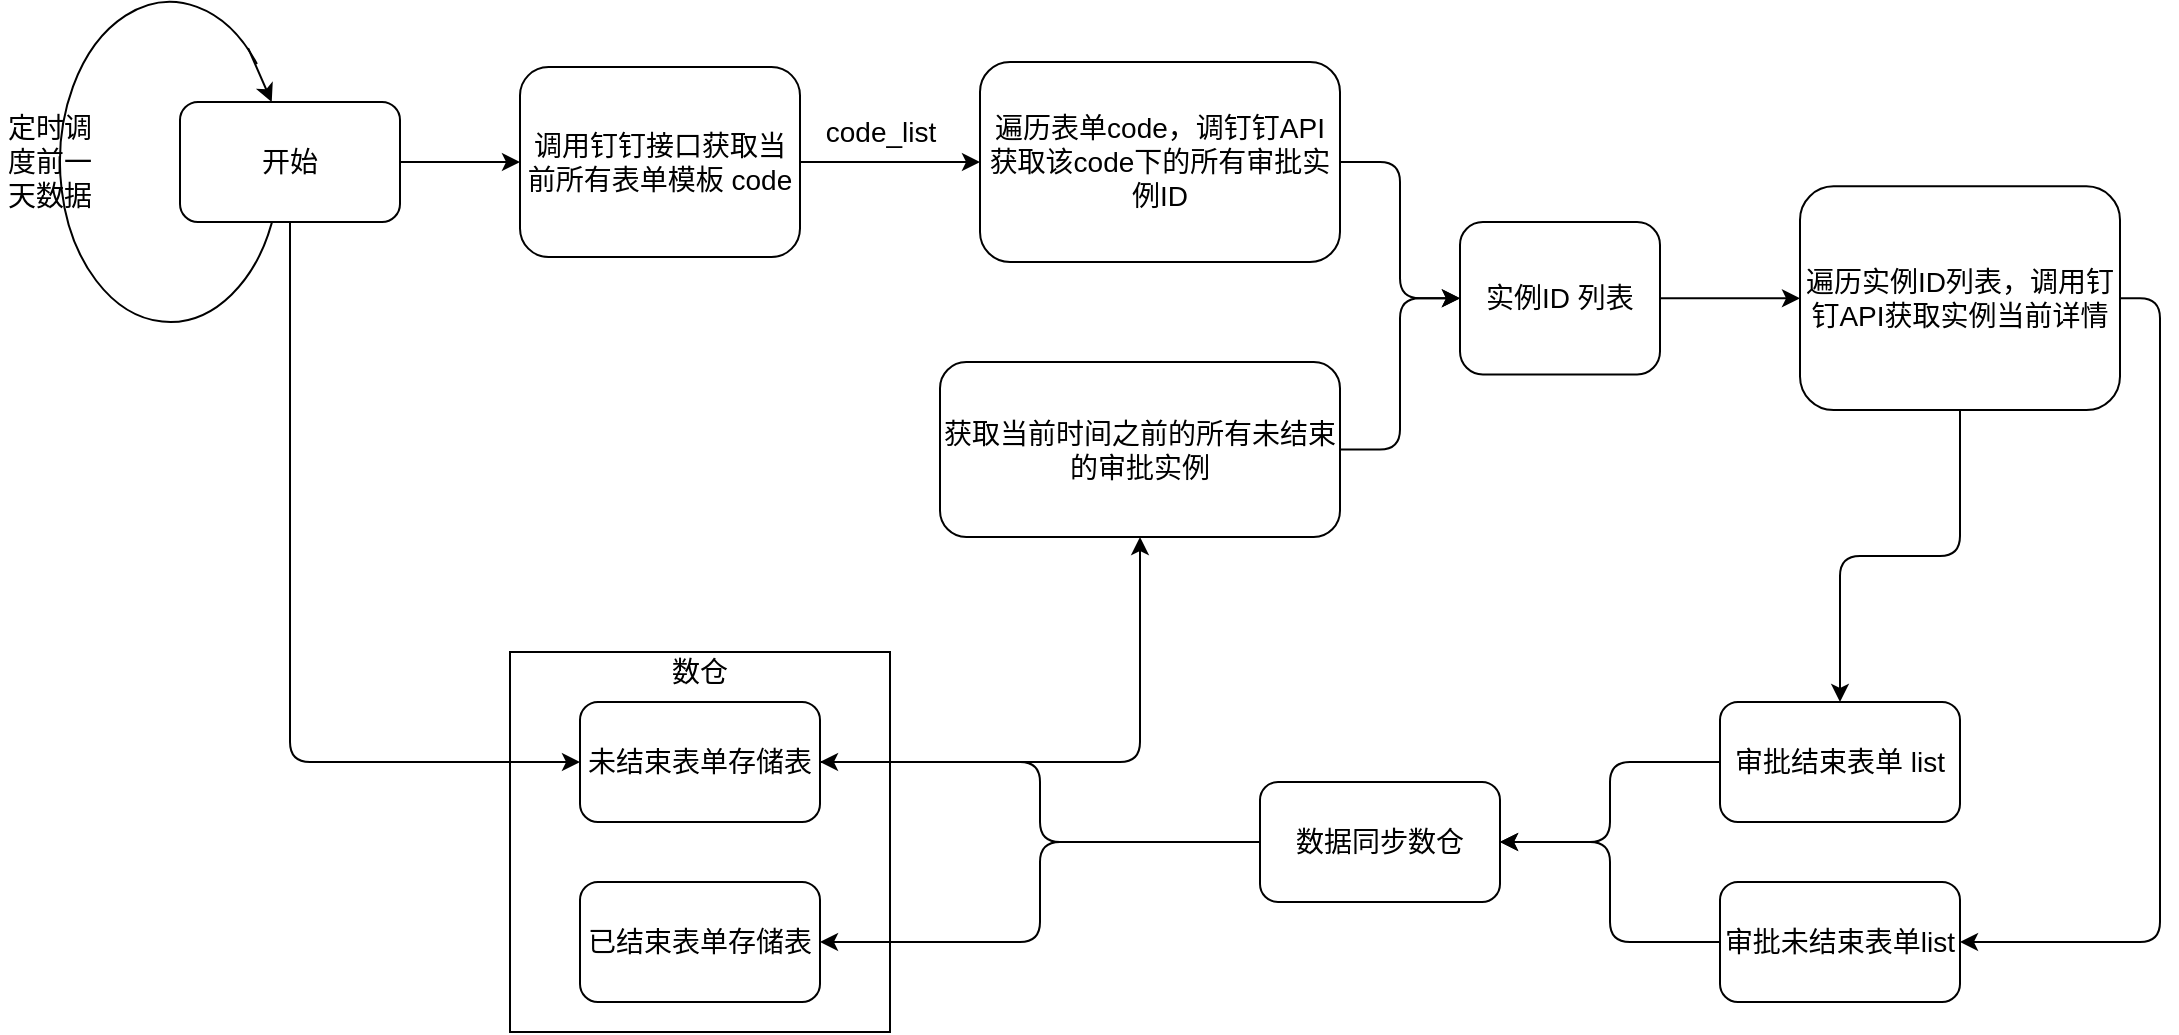 <mxfile version="21.6.6" type="github" pages="2">
  <diagram name="第 1 页" id="ZSpEMxjX2LNw_D8kyEfc">
    <mxGraphModel dx="1088" dy="565" grid="1" gridSize="10" guides="1" tooltips="1" connect="1" arrows="1" fold="1" page="1" pageScale="1" pageWidth="827" pageHeight="1169" math="0" shadow="0">
      <root>
        <mxCell id="0" />
        <mxCell id="1" parent="0" />
        <mxCell id="OSjifvBMohGzfQW-HvaH-45" value="" style="whiteSpace=wrap;html=1;aspect=fixed;textOpacity=0;" parent="1" vertex="1">
          <mxGeometry x="275" y="445" width="190" height="190" as="geometry" />
        </mxCell>
        <mxCell id="OSjifvBMohGzfQW-HvaH-5" value="" style="verticalLabelPosition=bottom;verticalAlign=top;html=1;shape=mxgraph.basic.arc;startAngle=0.3;endAngle=0.145;hachureGap=4;fontFamily=Architects Daughter;fontSource=https%3A%2F%2Ffonts.googleapis.com%2Fcss%3Ffamily%3DArchitects%2BDaughter;fontSize=14;rounded=0;" parent="1" vertex="1">
          <mxGeometry x="50" y="120" width="110" height="160" as="geometry" />
        </mxCell>
        <mxCell id="OSjifvBMohGzfQW-HvaH-15" style="edgeStyle=orthogonalEdgeStyle;orthogonalLoop=1;jettySize=auto;html=1;entryX=0;entryY=0.5;entryDx=0;entryDy=0;fontSize=14;" parent="1" source="OSjifvBMohGzfQW-HvaH-6" target="OSjifvBMohGzfQW-HvaH-27" edge="1">
          <mxGeometry relative="1" as="geometry">
            <mxPoint x="274" y="155" as="targetPoint" />
          </mxGeometry>
        </mxCell>
        <mxCell id="OSjifvBMohGzfQW-HvaH-6" value="开始" style="rounded=1;whiteSpace=wrap;html=1;fontSize=14;" parent="1" vertex="1">
          <mxGeometry x="110" y="170" width="110" height="60" as="geometry" />
        </mxCell>
        <mxCell id="OSjifvBMohGzfQW-HvaH-8" value="" style="endArrow=classic;html=1;entryX=0.417;entryY=0;entryDx=0;entryDy=0;entryPerimeter=0;exitX=0.855;exitY=0.144;exitDx=0;exitDy=0;exitPerimeter=0;fontSize=14;" parent="1" source="OSjifvBMohGzfQW-HvaH-5" target="OSjifvBMohGzfQW-HvaH-6" edge="1">
          <mxGeometry width="50" height="50" relative="1" as="geometry">
            <mxPoint x="150" y="150" as="sourcePoint" />
            <mxPoint x="170" y="130" as="targetPoint" />
          </mxGeometry>
        </mxCell>
        <mxCell id="OSjifvBMohGzfQW-HvaH-9" value="定时调度前一天数据" style="text;html=1;strokeColor=none;fillColor=none;align=center;verticalAlign=middle;whiteSpace=wrap;rounded=0;fontSize=14;" parent="1" vertex="1">
          <mxGeometry x="20" y="155" width="50" height="90" as="geometry" />
        </mxCell>
        <mxCell id="OSjifvBMohGzfQW-HvaH-17" value="" style="edgeStyle=orthogonalEdgeStyle;orthogonalLoop=1;jettySize=auto;html=1;fontSize=14;exitX=1;exitY=0.5;exitDx=0;exitDy=0;" parent="1" source="OSjifvBMohGzfQW-HvaH-27" target="OSjifvBMohGzfQW-HvaH-28" edge="1">
          <mxGeometry relative="1" as="geometry">
            <mxPoint x="414" y="155" as="sourcePoint" />
            <mxPoint x="510" y="200" as="targetPoint" />
          </mxGeometry>
        </mxCell>
        <mxCell id="OSjifvBMohGzfQW-HvaH-18" value="code_list" style="text;html=1;align=center;verticalAlign=middle;resizable=0;points=[];autosize=1;strokeColor=none;fillColor=none;fontSize=14;" parent="1" vertex="1">
          <mxGeometry x="420" y="170" width="80" height="30" as="geometry" />
        </mxCell>
        <mxCell id="OSjifvBMohGzfQW-HvaH-26" value="" style="edgeStyle=orthogonalEdgeStyle;orthogonalLoop=1;jettySize=auto;html=1;exitX=1;exitY=0.5;exitDx=0;exitDy=0;" parent="1" source="OSjifvBMohGzfQW-HvaH-43" target="OSjifvBMohGzfQW-HvaH-25" edge="1">
          <mxGeometry relative="1" as="geometry">
            <mxPoint x="420" y="365" as="sourcePoint" />
          </mxGeometry>
        </mxCell>
        <mxCell id="OSjifvBMohGzfQW-HvaH-50" value="" style="edgeStyle=orthogonalEdgeStyle;orthogonalLoop=1;jettySize=auto;html=1;" parent="1" source="OSjifvBMohGzfQW-HvaH-25" target="OSjifvBMohGzfQW-HvaH-29" edge="1">
          <mxGeometry relative="1" as="geometry" />
        </mxCell>
        <mxCell id="OSjifvBMohGzfQW-HvaH-25" value="获取当前时间之前的所有未结束的审批实例" style="whiteSpace=wrap;html=1;fontSize=14;rounded=1;" parent="1" vertex="1">
          <mxGeometry x="490" y="300" width="200" height="87.5" as="geometry" />
        </mxCell>
        <mxCell id="OSjifvBMohGzfQW-HvaH-27" value="调用钉钉接口获取当前所有表单模板 code" style="rounded=1;whiteSpace=wrap;html=1;fontSize=14;" parent="1" vertex="1">
          <mxGeometry x="280" y="152.5" width="140" height="95" as="geometry" />
        </mxCell>
        <mxCell id="OSjifvBMohGzfQW-HvaH-49" value="" style="edgeStyle=orthogonalEdgeStyle;orthogonalLoop=1;jettySize=auto;html=1;" parent="1" source="OSjifvBMohGzfQW-HvaH-28" target="OSjifvBMohGzfQW-HvaH-29" edge="1">
          <mxGeometry relative="1" as="geometry" />
        </mxCell>
        <mxCell id="OSjifvBMohGzfQW-HvaH-28" value="遍历表单code，调钉钉API获取该code下的所有审批实例ID" style="rounded=1;whiteSpace=wrap;html=1;fontSize=14;" parent="1" vertex="1">
          <mxGeometry x="510" y="150" width="180" height="100" as="geometry" />
        </mxCell>
        <mxCell id="OSjifvBMohGzfQW-HvaH-33" value="" style="edgeStyle=orthogonalEdgeStyle;orthogonalLoop=1;jettySize=auto;html=1;" parent="1" source="OSjifvBMohGzfQW-HvaH-29" target="OSjifvBMohGzfQW-HvaH-32" edge="1">
          <mxGeometry relative="1" as="geometry" />
        </mxCell>
        <mxCell id="OSjifvBMohGzfQW-HvaH-29" value="实例ID 列表" style="whiteSpace=wrap;html=1;fontSize=14;rounded=1;" parent="1" vertex="1">
          <mxGeometry x="750" y="230" width="100" height="76.25" as="geometry" />
        </mxCell>
        <mxCell id="OSjifvBMohGzfQW-HvaH-35" value="" style="edgeStyle=orthogonalEdgeStyle;orthogonalLoop=1;jettySize=auto;html=1;" parent="1" source="OSjifvBMohGzfQW-HvaH-32" target="OSjifvBMohGzfQW-HvaH-34" edge="1">
          <mxGeometry relative="1" as="geometry" />
        </mxCell>
        <mxCell id="OSjifvBMohGzfQW-HvaH-37" value="" style="edgeStyle=orthogonalEdgeStyle;orthogonalLoop=1;jettySize=auto;html=1;exitX=1;exitY=0.5;exitDx=0;exitDy=0;entryX=1;entryY=0.5;entryDx=0;entryDy=0;" parent="1" source="OSjifvBMohGzfQW-HvaH-32" target="OSjifvBMohGzfQW-HvaH-36" edge="1">
          <mxGeometry relative="1" as="geometry">
            <mxPoint x="1120" y="384.06" as="sourcePoint" />
            <mxPoint x="1060" y="558.75" as="targetPoint" />
          </mxGeometry>
        </mxCell>
        <mxCell id="OSjifvBMohGzfQW-HvaH-32" value="遍历实例ID列表，调用钉钉API获取实例当前详情" style="whiteSpace=wrap;html=1;fontSize=14;rounded=1;" parent="1" vertex="1">
          <mxGeometry x="920" y="212.18" width="160" height="111.88" as="geometry" />
        </mxCell>
        <mxCell id="OSjifvBMohGzfQW-HvaH-53" value="" style="edgeStyle=orthogonalEdgeStyle;orthogonalLoop=1;jettySize=auto;html=1;" parent="1" source="OSjifvBMohGzfQW-HvaH-34" target="OSjifvBMohGzfQW-HvaH-38" edge="1">
          <mxGeometry relative="1" as="geometry" />
        </mxCell>
        <mxCell id="OSjifvBMohGzfQW-HvaH-34" value="审批结束表单 list" style="whiteSpace=wrap;html=1;fontSize=14;rounded=1;" parent="1" vertex="1">
          <mxGeometry x="880" y="470" width="120" height="60" as="geometry" />
        </mxCell>
        <mxCell id="OSjifvBMohGzfQW-HvaH-54" value="" style="edgeStyle=orthogonalEdgeStyle;orthogonalLoop=1;jettySize=auto;html=1;" parent="1" source="OSjifvBMohGzfQW-HvaH-36" target="OSjifvBMohGzfQW-HvaH-38" edge="1">
          <mxGeometry relative="1" as="geometry" />
        </mxCell>
        <mxCell id="OSjifvBMohGzfQW-HvaH-36" value="审批未结束表单list" style="whiteSpace=wrap;html=1;fontSize=14;rounded=1;" parent="1" vertex="1">
          <mxGeometry x="880" y="560" width="120" height="60" as="geometry" />
        </mxCell>
        <mxCell id="OSjifvBMohGzfQW-HvaH-38" value="数据同步数仓" style="rounded=1;whiteSpace=wrap;html=1;fontSize=14;" parent="1" vertex="1">
          <mxGeometry x="650" y="510" width="120" height="60" as="geometry" />
        </mxCell>
        <mxCell id="OSjifvBMohGzfQW-HvaH-43" value="未结束表单存储表" style="rounded=1;whiteSpace=wrap;html=1;fontSize=14;" parent="1" vertex="1">
          <mxGeometry x="310" y="470" width="120" height="60" as="geometry" />
        </mxCell>
        <mxCell id="OSjifvBMohGzfQW-HvaH-44" value="已结束表单存储表" style="rounded=1;whiteSpace=wrap;html=1;fontSize=14;" parent="1" vertex="1">
          <mxGeometry x="310" y="560" width="120" height="60" as="geometry" />
        </mxCell>
        <mxCell id="OSjifvBMohGzfQW-HvaH-47" value="数仓" style="text;html=1;strokeColor=none;fillColor=none;align=center;verticalAlign=middle;whiteSpace=wrap;rounded=0;fontSize=14;" parent="1" vertex="1">
          <mxGeometry x="340" y="440" width="60" height="30" as="geometry" />
        </mxCell>
        <mxCell id="OSjifvBMohGzfQW-HvaH-48" value="" style="edgeStyle=orthogonalEdgeStyle;orthogonalLoop=1;jettySize=auto;html=1;exitX=0.5;exitY=1;exitDx=0;exitDy=0;entryX=0;entryY=0.5;entryDx=0;entryDy=0;" parent="1" source="OSjifvBMohGzfQW-HvaH-6" target="OSjifvBMohGzfQW-HvaH-43" edge="1">
          <mxGeometry relative="1" as="geometry">
            <mxPoint x="119.5" y="361" as="sourcePoint" />
            <mxPoint x="279.5" y="270" as="targetPoint" />
          </mxGeometry>
        </mxCell>
        <mxCell id="OSjifvBMohGzfQW-HvaH-51" value="" style="edgeStyle=orthogonalEdgeStyle;orthogonalLoop=1;jettySize=auto;html=1;exitX=0;exitY=0.5;exitDx=0;exitDy=0;entryX=1;entryY=0.5;entryDx=0;entryDy=0;" parent="1" source="OSjifvBMohGzfQW-HvaH-38" target="OSjifvBMohGzfQW-HvaH-43" edge="1">
          <mxGeometry relative="1" as="geometry">
            <mxPoint x="440" y="510" as="sourcePoint" />
            <mxPoint x="600" y="398" as="targetPoint" />
          </mxGeometry>
        </mxCell>
        <mxCell id="OSjifvBMohGzfQW-HvaH-52" value="" style="edgeStyle=orthogonalEdgeStyle;orthogonalLoop=1;jettySize=auto;html=1;exitX=0;exitY=0.5;exitDx=0;exitDy=0;" parent="1" source="OSjifvBMohGzfQW-HvaH-38" target="OSjifvBMohGzfQW-HvaH-44" edge="1">
          <mxGeometry relative="1" as="geometry">
            <mxPoint x="450" y="520" as="sourcePoint" />
            <mxPoint x="610" y="408" as="targetPoint" />
          </mxGeometry>
        </mxCell>
      </root>
    </mxGraphModel>
  </diagram>
  <diagram id="N6Qf_T4d1g0MsVYawxWN" name="第 2 页">
    <mxGraphModel dx="1785" dy="497" grid="1" gridSize="10" guides="1" tooltips="1" connect="1" arrows="1" fold="1" page="1" pageScale="1" pageWidth="827" pageHeight="1169" math="0" shadow="0">
      <root>
        <mxCell id="0" />
        <mxCell id="1" parent="0" />
        <mxCell id="N0nFYxH2VKQ8ynAPQaa9-21" value="" style="rounded=0;whiteSpace=wrap;html=1;" vertex="1" parent="1">
          <mxGeometry x="-50" y="110" width="320" height="110" as="geometry" />
        </mxCell>
        <mxCell id="N0nFYxH2VKQ8ynAPQaa9-5" value="" style="edgeStyle=orthogonalEdgeStyle;orthogonalLoop=1;jettySize=auto;html=1;" edge="1" parent="1" source="N0nFYxH2VKQ8ynAPQaa9-1" target="N0nFYxH2VKQ8ynAPQaa9-4">
          <mxGeometry relative="1" as="geometry" />
        </mxCell>
        <mxCell id="N0nFYxH2VKQ8ynAPQaa9-1" value="钉钉回调" style="rounded=1;whiteSpace=wrap;html=1;fontSize=14;" vertex="1" parent="1">
          <mxGeometry x="140" y="150" width="120" height="60" as="geometry" />
        </mxCell>
        <mxCell id="N0nFYxH2VKQ8ynAPQaa9-3" value="" style="edgeStyle=orthogonalEdgeStyle;orthogonalLoop=1;jettySize=auto;html=1;" edge="1" parent="1" source="N0nFYxH2VKQ8ynAPQaa9-2" target="N0nFYxH2VKQ8ynAPQaa9-1">
          <mxGeometry relative="1" as="geometry" />
        </mxCell>
        <mxCell id="N0nFYxH2VKQ8ynAPQaa9-2" value="审批实例状态变更：提交、审批完成" style="rounded=1;whiteSpace=wrap;html=1;fontSize=14;" vertex="1" parent="1">
          <mxGeometry x="-40" y="150" width="120" height="60" as="geometry" />
        </mxCell>
        <mxCell id="N0nFYxH2VKQ8ynAPQaa9-10" value="" style="edgeStyle=orthogonalEdgeStyle;orthogonalLoop=1;jettySize=auto;html=1;" edge="1" parent="1" source="N0nFYxH2VKQ8ynAPQaa9-4" target="N0nFYxH2VKQ8ynAPQaa9-9">
          <mxGeometry relative="1" as="geometry" />
        </mxCell>
        <mxCell id="N0nFYxH2VKQ8ynAPQaa9-4" value="应用的监听接口" style="whiteSpace=wrap;html=1;fontSize=14;rounded=1;" vertex="1" parent="1">
          <mxGeometry x="354" y="150" width="120" height="60" as="geometry" />
        </mxCell>
        <mxCell id="N0nFYxH2VKQ8ynAPQaa9-8" value="发消息" style="text;html=1;strokeColor=none;fillColor=none;align=center;verticalAlign=middle;whiteSpace=wrap;rounded=0;fontSize=14;" vertex="1" parent="1">
          <mxGeometry x="280" y="150" width="60" height="30" as="geometry" />
        </mxCell>
        <mxCell id="N0nFYxH2VKQ8ynAPQaa9-14" value="" style="edgeStyle=orthogonalEdgeStyle;orthogonalLoop=1;jettySize=auto;html=1;" edge="1" parent="1" source="N0nFYxH2VKQ8ynAPQaa9-9" target="N0nFYxH2VKQ8ynAPQaa9-13">
          <mxGeometry relative="1" as="geometry" />
        </mxCell>
        <mxCell id="N0nFYxH2VKQ8ynAPQaa9-9" value="获取到审批实例ID&lt;br&gt;调用钉钉API查询审批详情" style="whiteSpace=wrap;html=1;fontSize=14;rounded=1;" vertex="1" parent="1">
          <mxGeometry x="530" y="135" width="136" height="90" as="geometry" />
        </mxCell>
        <mxCell id="N0nFYxH2VKQ8ynAPQaa9-11" value="存储到holo" style="whiteSpace=wrap;html=1;fontSize=14;rounded=1;" vertex="1" parent="1">
          <mxGeometry x="538" y="410" width="120" height="60" as="geometry" />
        </mxCell>
        <mxCell id="N0nFYxH2VKQ8ynAPQaa9-16" value="" style="edgeStyle=orthogonalEdgeStyle;orthogonalLoop=1;jettySize=auto;html=1;" edge="1" parent="1" source="N0nFYxH2VKQ8ynAPQaa9-13" target="N0nFYxH2VKQ8ynAPQaa9-15">
          <mxGeometry relative="1" as="geometry" />
        </mxCell>
        <mxCell id="N0nFYxH2VKQ8ynAPQaa9-19" value="" style="edgeStyle=orthogonalEdgeStyle;orthogonalLoop=1;jettySize=auto;html=1;" edge="1" parent="1" source="N0nFYxH2VKQ8ynAPQaa9-13" target="N0nFYxH2VKQ8ynAPQaa9-11">
          <mxGeometry relative="1" as="geometry" />
        </mxCell>
        <mxCell id="N0nFYxH2VKQ8ynAPQaa9-13" value="检测未完成审批状态是否发生变动" style="rhombus;whiteSpace=wrap;html=1;fontSize=14;" vertex="1" parent="1">
          <mxGeometry x="509.5" y="260" width="177" height="100" as="geometry" />
        </mxCell>
        <mxCell id="N0nFYxH2VKQ8ynAPQaa9-15" value="丢弃" style="ellipse;whiteSpace=wrap;html=1;fontSize=14;" vertex="1" parent="1">
          <mxGeometry x="730" y="270" width="80" height="80" as="geometry" />
        </mxCell>
        <mxCell id="N0nFYxH2VKQ8ynAPQaa9-17" value="是" style="text;html=1;strokeColor=none;fillColor=none;align=center;verticalAlign=middle;whiteSpace=wrap;rounded=0;fontSize=14;" vertex="1" parent="1">
          <mxGeometry x="686.5" y="280" width="30" height="30" as="geometry" />
        </mxCell>
        <mxCell id="N0nFYxH2VKQ8ynAPQaa9-18" value="否" style="text;html=1;strokeColor=none;fillColor=none;align=center;verticalAlign=middle;whiteSpace=wrap;rounded=0;fontSize=14;" vertex="1" parent="1">
          <mxGeometry x="560" y="370" width="30" height="30" as="geometry" />
        </mxCell>
        <mxCell id="N0nFYxH2VKQ8ynAPQaa9-22" value="外部系统" style="text;html=1;strokeColor=none;fillColor=none;align=center;verticalAlign=middle;whiteSpace=wrap;rounded=0;fontSize=14;" vertex="1" parent="1">
          <mxGeometry x="70" y="110" width="60" height="30" as="geometry" />
        </mxCell>
      </root>
    </mxGraphModel>
  </diagram>
</mxfile>
